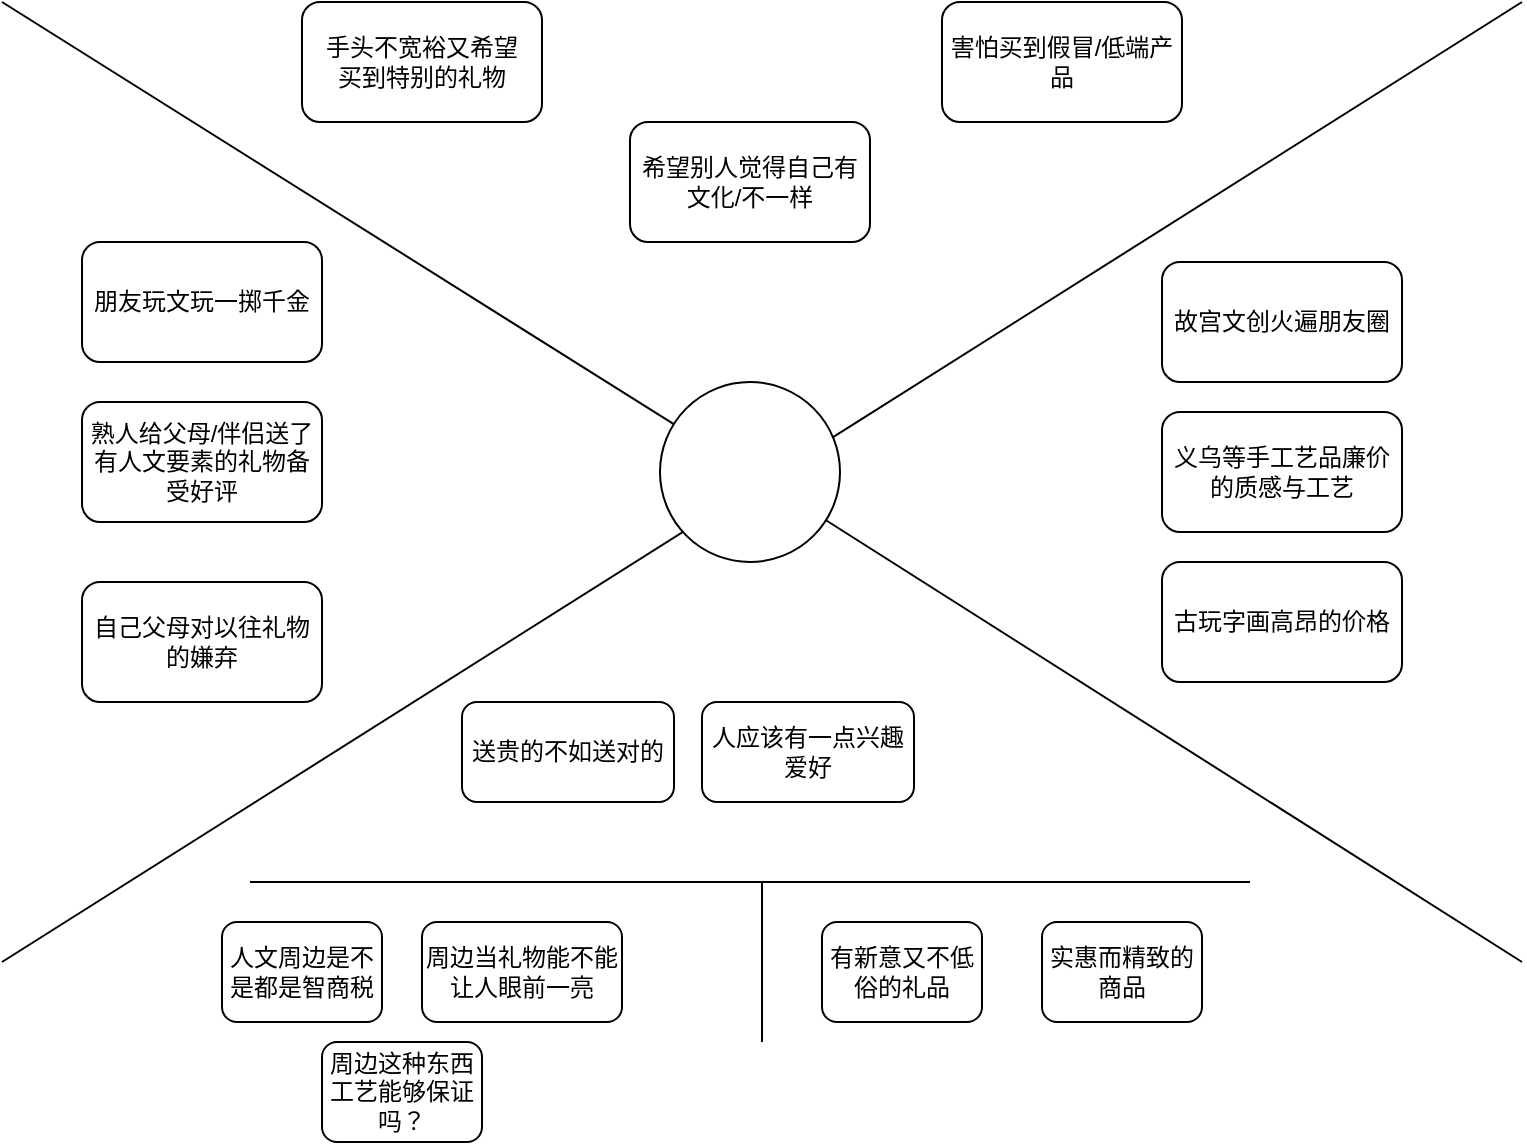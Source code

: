 <mxfile version="15.6.8" type="device"><diagram id="8hWP_aCpr3SiQ-K8AfMc" name="Page-1"><mxGraphModel dx="1278" dy="547" grid="1" gridSize="10" guides="1" tooltips="1" connect="1" arrows="1" fold="1" page="1" pageScale="1" pageWidth="827" pageHeight="1169" math="0" shadow="0"><root><mxCell id="0"/><mxCell id="1" parent="0"/><mxCell id="o9OmI6OuXcPGQ3Csgr8X-1" value="" style="endArrow=none;html=1;rounded=0;startArrow=none;" edge="1" parent="1" source="o9OmI6OuXcPGQ3Csgr8X-3"><mxGeometry width="50" height="50" relative="1" as="geometry"><mxPoint x="40" y="40" as="sourcePoint"/><mxPoint x="800" y="520" as="targetPoint"/></mxGeometry></mxCell><mxCell id="o9OmI6OuXcPGQ3Csgr8X-2" value="" style="endArrow=none;html=1;rounded=0;" edge="1" parent="1"><mxGeometry width="50" height="50" relative="1" as="geometry"><mxPoint x="40" y="520" as="sourcePoint"/><mxPoint x="800" y="40" as="targetPoint"/></mxGeometry></mxCell><mxCell id="o9OmI6OuXcPGQ3Csgr8X-3" value="" style="ellipse;whiteSpace=wrap;html=1;" vertex="1" parent="1"><mxGeometry x="369" y="230" width="90" height="90" as="geometry"/></mxCell><mxCell id="o9OmI6OuXcPGQ3Csgr8X-4" value="" style="endArrow=none;html=1;rounded=0;" edge="1" parent="1" target="o9OmI6OuXcPGQ3Csgr8X-3"><mxGeometry width="50" height="50" relative="1" as="geometry"><mxPoint x="40" y="40" as="sourcePoint"/><mxPoint x="800" y="520" as="targetPoint"/></mxGeometry></mxCell><mxCell id="o9OmI6OuXcPGQ3Csgr8X-5" value="手头不宽裕又希望&lt;br&gt;买到特别的礼物" style="rounded=1;whiteSpace=wrap;html=1;" vertex="1" parent="1"><mxGeometry x="190" y="40" width="120" height="60" as="geometry"/></mxCell><mxCell id="o9OmI6OuXcPGQ3Csgr8X-6" value="希望别人觉得自己有文化/不一样" style="rounded=1;whiteSpace=wrap;html=1;" vertex="1" parent="1"><mxGeometry x="354" y="100" width="120" height="60" as="geometry"/></mxCell><mxCell id="o9OmI6OuXcPGQ3Csgr8X-7" value="害怕买到假冒/低端产品" style="rounded=1;whiteSpace=wrap;html=1;" vertex="1" parent="1"><mxGeometry x="510" y="40" width="120" height="60" as="geometry"/></mxCell><mxCell id="o9OmI6OuXcPGQ3Csgr8X-8" value="朋友玩文玩一掷千金" style="rounded=1;whiteSpace=wrap;html=1;" vertex="1" parent="1"><mxGeometry x="80" y="160" width="120" height="60" as="geometry"/></mxCell><mxCell id="o9OmI6OuXcPGQ3Csgr8X-9" value="熟人给父母/伴侣送了有人文要素的礼物备受好评" style="rounded=1;whiteSpace=wrap;html=1;" vertex="1" parent="1"><mxGeometry x="80" y="240" width="120" height="60" as="geometry"/></mxCell><mxCell id="o9OmI6OuXcPGQ3Csgr8X-10" value="" style="endArrow=none;html=1;rounded=0;" edge="1" parent="1"><mxGeometry width="50" height="50" relative="1" as="geometry"><mxPoint x="164" y="480" as="sourcePoint"/><mxPoint x="664" y="480" as="targetPoint"/></mxGeometry></mxCell><mxCell id="o9OmI6OuXcPGQ3Csgr8X-11" value="" style="endArrow=none;html=1;rounded=0;" edge="1" parent="1"><mxGeometry width="50" height="50" relative="1" as="geometry"><mxPoint x="420" y="560" as="sourcePoint"/><mxPoint x="420" y="480" as="targetPoint"/></mxGeometry></mxCell><mxCell id="o9OmI6OuXcPGQ3Csgr8X-12" value="故宫文创火遍朋友圈" style="rounded=1;whiteSpace=wrap;html=1;" vertex="1" parent="1"><mxGeometry x="620" y="170" width="120" height="60" as="geometry"/></mxCell><mxCell id="o9OmI6OuXcPGQ3Csgr8X-13" value="人文周边是不是都是智商税" style="rounded=1;whiteSpace=wrap;html=1;" vertex="1" parent="1"><mxGeometry x="150" y="500" width="80" height="50" as="geometry"/></mxCell><mxCell id="o9OmI6OuXcPGQ3Csgr8X-14" value="义乌等手工艺品廉价的质感与工艺" style="rounded=1;whiteSpace=wrap;html=1;" vertex="1" parent="1"><mxGeometry x="620" y="245" width="120" height="60" as="geometry"/></mxCell><mxCell id="o9OmI6OuXcPGQ3Csgr8X-15" value="古玩字画高昂的价格" style="rounded=1;whiteSpace=wrap;html=1;" vertex="1" parent="1"><mxGeometry x="620" y="320" width="120" height="60" as="geometry"/></mxCell><mxCell id="o9OmI6OuXcPGQ3Csgr8X-16" value="周边当礼物能不能让人眼前一亮" style="rounded=1;whiteSpace=wrap;html=1;" vertex="1" parent="1"><mxGeometry x="250" y="500" width="100" height="50" as="geometry"/></mxCell><mxCell id="o9OmI6OuXcPGQ3Csgr8X-17" value="自己父母对以往礼物的嫌弃" style="rounded=1;whiteSpace=wrap;html=1;" vertex="1" parent="1"><mxGeometry x="80" y="330" width="120" height="60" as="geometry"/></mxCell><mxCell id="o9OmI6OuXcPGQ3Csgr8X-18" value="周边这种东西工艺能够保证吗？" style="rounded=1;whiteSpace=wrap;html=1;" vertex="1" parent="1"><mxGeometry x="200" y="560" width="80" height="50" as="geometry"/></mxCell><mxCell id="o9OmI6OuXcPGQ3Csgr8X-19" value="有新意又不低俗的礼品" style="rounded=1;whiteSpace=wrap;html=1;" vertex="1" parent="1"><mxGeometry x="450" y="500" width="80" height="50" as="geometry"/></mxCell><mxCell id="o9OmI6OuXcPGQ3Csgr8X-20" value="实惠而精致的商品" style="rounded=1;whiteSpace=wrap;html=1;" vertex="1" parent="1"><mxGeometry x="560" y="500" width="80" height="50" as="geometry"/></mxCell><mxCell id="o9OmI6OuXcPGQ3Csgr8X-21" value="送贵的不如送对的" style="rounded=1;whiteSpace=wrap;html=1;" vertex="1" parent="1"><mxGeometry x="270" y="390" width="106" height="50" as="geometry"/></mxCell><mxCell id="o9OmI6OuXcPGQ3Csgr8X-22" value="人应该有一点兴趣爱好" style="rounded=1;whiteSpace=wrap;html=1;" vertex="1" parent="1"><mxGeometry x="390" y="390" width="106" height="50" as="geometry"/></mxCell></root></mxGraphModel></diagram></mxfile>